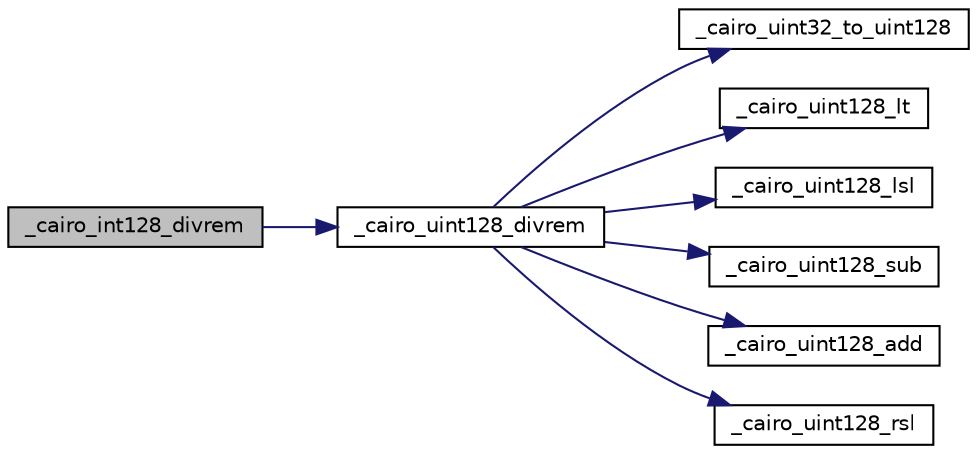 digraph "_cairo_int128_divrem"
{
  edge [fontname="Helvetica",fontsize="10",labelfontname="Helvetica",labelfontsize="10"];
  node [fontname="Helvetica",fontsize="10",shape=record];
  rankdir="LR";
  Node1 [label="_cairo_int128_divrem",height=0.2,width=0.4,color="black", fillcolor="grey75", style="filled", fontcolor="black"];
  Node1 -> Node2 [color="midnightblue",fontsize="10",style="solid"];
  Node2 [label="_cairo_uint128_divrem",height=0.2,width=0.4,color="black", fillcolor="white", style="filled",URL="$d2/d34/cairo-wideint_8c.html#aa5b44959de79561b14816b46060cc926"];
  Node2 -> Node3 [color="midnightblue",fontsize="10",style="solid"];
  Node3 [label="_cairo_uint32_to_uint128",height=0.2,width=0.4,color="black", fillcolor="white", style="filled",URL="$d2/d34/cairo-wideint_8c.html#a23416e4346eb40467a88a873acc55057"];
  Node2 -> Node4 [color="midnightblue",fontsize="10",style="solid"];
  Node4 [label="_cairo_uint128_lt",height=0.2,width=0.4,color="black", fillcolor="white", style="filled",URL="$d2/d34/cairo-wideint_8c.html#aa7f16a7219ad7534bf766af26589de40"];
  Node2 -> Node5 [color="midnightblue",fontsize="10",style="solid"];
  Node5 [label="_cairo_uint128_lsl",height=0.2,width=0.4,color="black", fillcolor="white", style="filled",URL="$d2/d34/cairo-wideint_8c.html#a0dcc5a4047b43752da4c9a6acd959903"];
  Node2 -> Node6 [color="midnightblue",fontsize="10",style="solid"];
  Node6 [label="_cairo_uint128_sub",height=0.2,width=0.4,color="black", fillcolor="white", style="filled",URL="$d2/d34/cairo-wideint_8c.html#a4ac7f020e382247e3693fb1597e41fdf"];
  Node2 -> Node7 [color="midnightblue",fontsize="10",style="solid"];
  Node7 [label="_cairo_uint128_add",height=0.2,width=0.4,color="black", fillcolor="white", style="filled",URL="$d2/d34/cairo-wideint_8c.html#ac5ea95d722e772cbae83ad6659a629fe"];
  Node2 -> Node8 [color="midnightblue",fontsize="10",style="solid"];
  Node8 [label="_cairo_uint128_rsl",height=0.2,width=0.4,color="black", fillcolor="white", style="filled",URL="$d2/d34/cairo-wideint_8c.html#a6591001de314b365318db0edc7950fde"];
}
